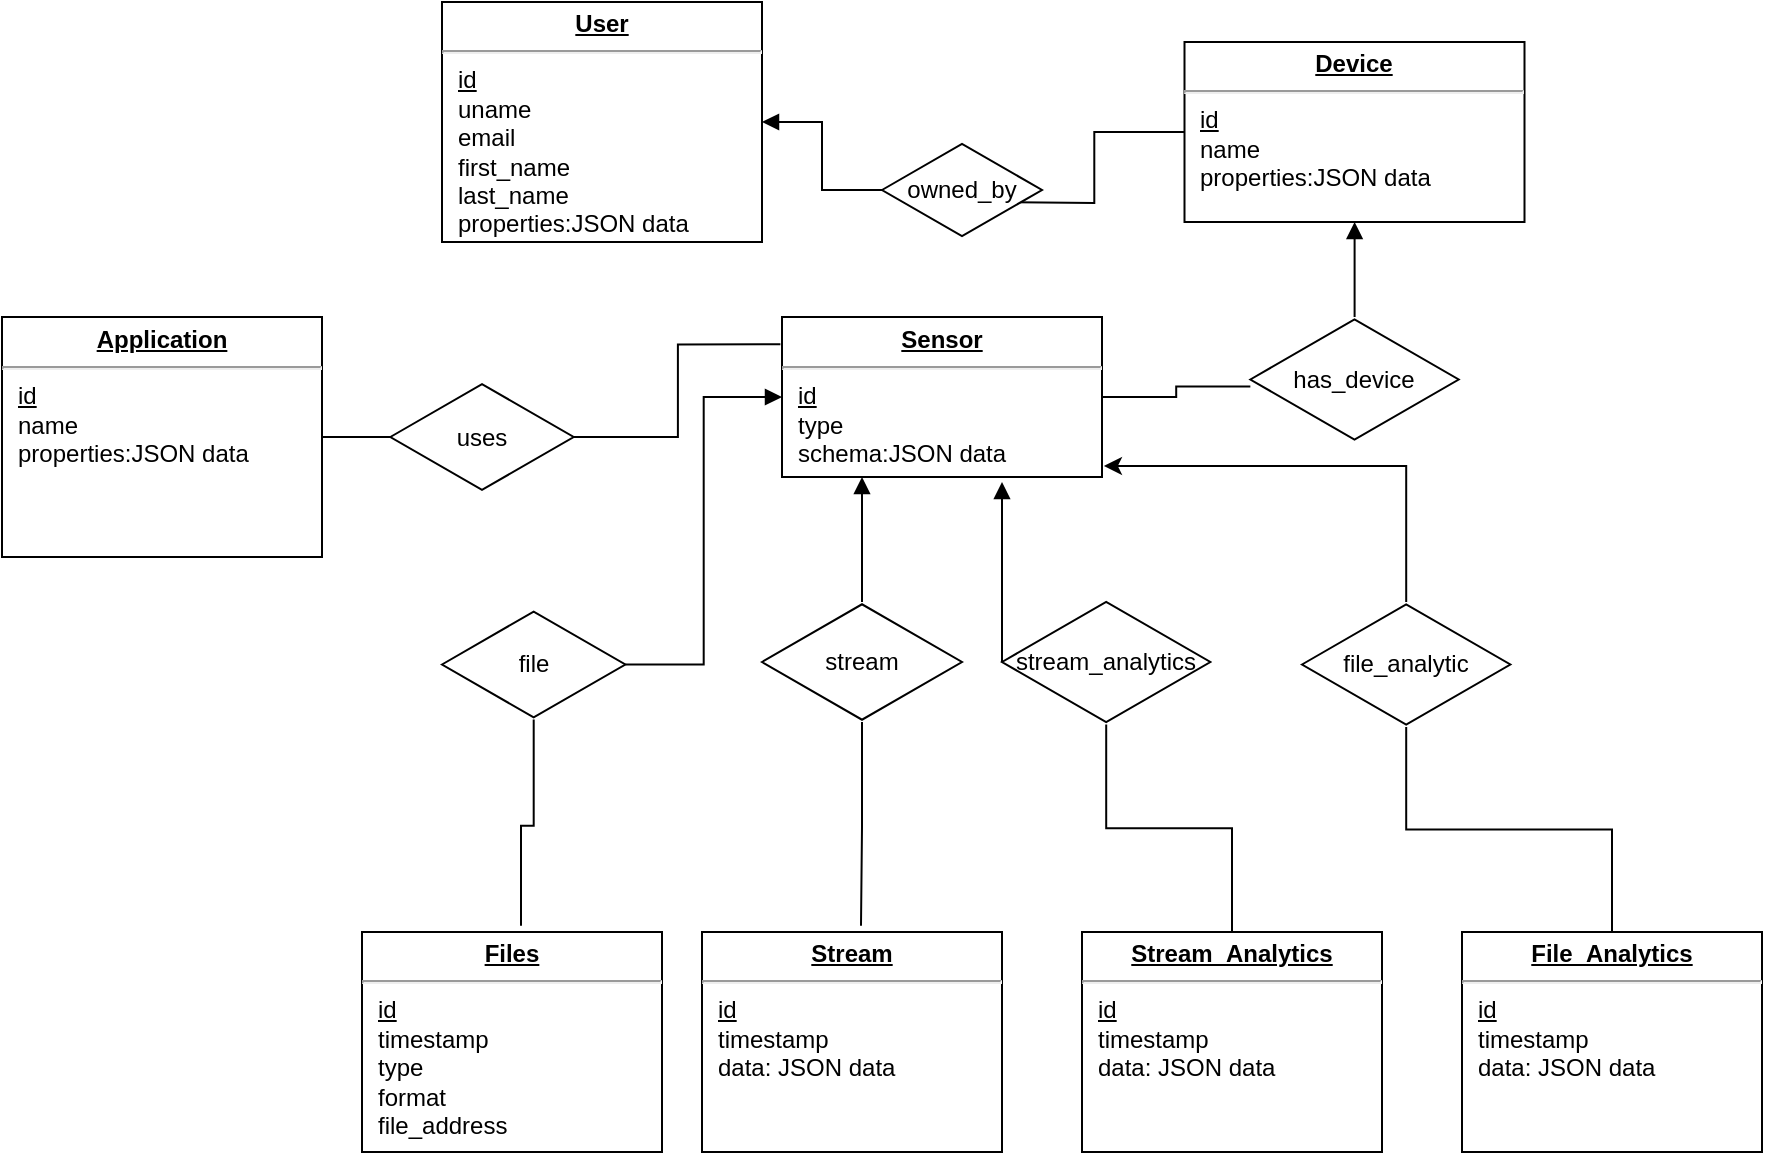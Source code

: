 <mxfile version="14.5.1" type="device"><diagram name="Page-1" id="efa7a0a1-bf9b-a30e-e6df-94a7791c09e9"><mxGraphModel dx="2459" dy="875" grid="1" gridSize="10" guides="1" tooltips="1" connect="1" arrows="1" fold="1" page="1" pageScale="1" pageWidth="826" pageHeight="1169" background="none" math="0" shadow="0"><root><mxCell id="0"/><mxCell id="1" parent="0"/><mxCell id="M8tdS-XvgOUyZJd7fwlx-116" value="&lt;p style=&quot;margin: 0px ; margin-top: 4px ; text-align: center ; text-decoration: underline&quot;&gt;&lt;b&gt;User&lt;/b&gt;&lt;/p&gt;&lt;hr&gt;&lt;p style=&quot;margin: 0px ; margin-left: 8px&quot;&gt;&lt;u&gt;id&lt;/u&gt;&lt;/p&gt;&lt;p style=&quot;margin: 0px ; margin-left: 8px&quot;&gt;uname&lt;/p&gt;&lt;p style=&quot;margin: 0px ; margin-left: 8px&quot;&gt;email&lt;/p&gt;&lt;p style=&quot;margin: 0px ; margin-left: 8px&quot;&gt;first_name&lt;/p&gt;&lt;p style=&quot;margin: 0px ; margin-left: 8px&quot;&gt;last_name&lt;/p&gt;&lt;p style=&quot;margin: 0px ; margin-left: 8px&quot;&gt;properties:JSON data&lt;br&gt;&lt;/p&gt;" style="verticalAlign=top;align=left;overflow=fill;fontSize=12;fontFamily=Helvetica;html=1;" parent="1" vertex="1"><mxGeometry x="120" y="120" width="160" height="120" as="geometry"/></mxCell><mxCell id="M8tdS-XvgOUyZJd7fwlx-118" style="edgeStyle=orthogonalEdgeStyle;rounded=0;orthogonalLoop=1;jettySize=auto;html=1;endArrow=none;endFill=0;" parent="1" source="M8tdS-XvgOUyZJd7fwlx-117" edge="1"><mxGeometry relative="1" as="geometry"><mxPoint x="400" y="220" as="targetPoint"/></mxGeometry></mxCell><mxCell id="M8tdS-XvgOUyZJd7fwlx-117" value="&lt;p style=&quot;margin: 0px ; margin-top: 4px ; text-align: center ; text-decoration: underline&quot;&gt;&lt;b&gt;Device&lt;/b&gt;&lt;/p&gt;&lt;hr&gt;&lt;p style=&quot;margin: 0px ; margin-left: 8px&quot;&gt;&lt;u&gt;id&lt;/u&gt;&lt;/p&gt;&lt;p style=&quot;margin: 0px ; margin-left: 8px&quot;&gt;name&lt;/p&gt;&lt;p style=&quot;margin: 0px ; margin-left: 8px&quot;&gt;properties:JSON data&lt;br&gt;&lt;/p&gt;" style="verticalAlign=top;align=left;overflow=fill;fontSize=12;fontFamily=Helvetica;html=1;" parent="1" vertex="1"><mxGeometry x="491.25" y="140" width="170" height="90" as="geometry"/></mxCell><mxCell id="M8tdS-XvgOUyZJd7fwlx-120" style="edgeStyle=orthogonalEdgeStyle;rounded=0;orthogonalLoop=1;jettySize=auto;html=1;entryX=1;entryY=0.5;entryDx=0;entryDy=0;endArrow=block;endFill=1;" parent="1" source="M8tdS-XvgOUyZJd7fwlx-119" target="M8tdS-XvgOUyZJd7fwlx-116" edge="1"><mxGeometry relative="1" as="geometry"/></mxCell><mxCell id="M8tdS-XvgOUyZJd7fwlx-119" value="owned_by" style="html=1;whiteSpace=wrap;aspect=fixed;shape=isoRectangle;" parent="1" vertex="1"><mxGeometry x="340" y="190" width="80" height="48" as="geometry"/></mxCell><mxCell id="M8tdS-XvgOUyZJd7fwlx-126" style="edgeStyle=orthogonalEdgeStyle;rounded=0;orthogonalLoop=1;jettySize=auto;html=1;exitX=1;exitY=0.5;exitDx=0;exitDy=0;entryX=0;entryY=0.556;entryDx=0;entryDy=0;entryPerimeter=0;endArrow=none;endFill=0;" parent="1" source="M8tdS-XvgOUyZJd7fwlx-123" target="M8tdS-XvgOUyZJd7fwlx-125" edge="1"><mxGeometry relative="1" as="geometry"/></mxCell><mxCell id="M8tdS-XvgOUyZJd7fwlx-123" value="&lt;p style=&quot;margin: 0px ; margin-top: 4px ; text-align: center ; text-decoration: underline&quot;&gt;&lt;b&gt;Sensor&lt;/b&gt;&lt;/p&gt;&lt;hr&gt;&lt;p style=&quot;margin: 0px ; margin-left: 8px&quot;&gt;&lt;u&gt;id&lt;/u&gt;&lt;/p&gt;&lt;p style=&quot;margin: 0px ; margin-left: 8px&quot;&gt;type&lt;/p&gt;&lt;p style=&quot;margin: 0px ; margin-left: 8px&quot;&gt;schema:JSON data&lt;/p&gt;&lt;p style=&quot;margin: 0px ; margin-left: 8px&quot;&gt;&lt;br&gt;&lt;/p&gt;" style="verticalAlign=top;align=left;overflow=fill;fontSize=12;fontFamily=Helvetica;html=1;" parent="1" vertex="1"><mxGeometry x="290" y="277.5" width="160" height="80" as="geometry"/></mxCell><mxCell id="M8tdS-XvgOUyZJd7fwlx-127" style="edgeStyle=orthogonalEdgeStyle;rounded=0;orthogonalLoop=1;jettySize=auto;html=1;endArrow=block;endFill=1;" parent="1" source="M8tdS-XvgOUyZJd7fwlx-125" target="M8tdS-XvgOUyZJd7fwlx-117" edge="1"><mxGeometry relative="1" as="geometry"/></mxCell><mxCell id="M8tdS-XvgOUyZJd7fwlx-125" value="has_device" style="html=1;whiteSpace=wrap;aspect=fixed;shape=isoRectangle;" parent="1" vertex="1"><mxGeometry x="524.17" y="277.5" width="104.17" height="62.5" as="geometry"/></mxCell><mxCell id="M8tdS-XvgOUyZJd7fwlx-128" value="&lt;p style=&quot;margin: 0px ; margin-top: 4px ; text-align: center ; text-decoration: underline&quot;&gt;&lt;b&gt;Files&lt;/b&gt;&lt;/p&gt;&lt;hr&gt;&lt;p style=&quot;margin: 0px ; margin-left: 8px&quot;&gt;&lt;u&gt;id&lt;/u&gt;&lt;/p&gt;&lt;p style=&quot;margin: 0px ; margin-left: 8px&quot;&gt;timestamp&lt;/p&gt;&lt;p style=&quot;margin: 0px ; margin-left: 8px&quot;&gt;type&lt;/p&gt;&lt;p style=&quot;margin: 0px ; margin-left: 8px&quot;&gt;format&lt;/p&gt;&lt;p style=&quot;margin: 0px ; margin-left: 8px&quot;&gt;file_address&lt;/p&gt;" style="verticalAlign=top;align=left;overflow=fill;fontSize=12;fontFamily=Helvetica;html=1;" parent="1" vertex="1"><mxGeometry x="80" y="585" width="150" height="110" as="geometry"/></mxCell><mxCell id="M8tdS-XvgOUyZJd7fwlx-132" style="edgeStyle=orthogonalEdgeStyle;rounded=0;orthogonalLoop=1;jettySize=auto;html=1;entryX=0.53;entryY=-0.028;entryDx=0;entryDy=0;entryPerimeter=0;endArrow=none;endFill=0;" parent="1" source="M8tdS-XvgOUyZJd7fwlx-130" target="M8tdS-XvgOUyZJd7fwlx-128" edge="1"><mxGeometry relative="1" as="geometry"/></mxCell><mxCell id="M8tdS-XvgOUyZJd7fwlx-133" style="edgeStyle=orthogonalEdgeStyle;rounded=0;orthogonalLoop=1;jettySize=auto;html=1;entryX=0;entryY=0.5;entryDx=0;entryDy=0;endArrow=block;endFill=1;" parent="1" source="M8tdS-XvgOUyZJd7fwlx-130" target="M8tdS-XvgOUyZJd7fwlx-123" edge="1"><mxGeometry relative="1" as="geometry"/></mxCell><mxCell id="M8tdS-XvgOUyZJd7fwlx-130" value="file" style="html=1;whiteSpace=wrap;aspect=fixed;shape=isoRectangle;" parent="1" vertex="1"><mxGeometry x="120.0" y="423.75" width="91.67" height="55" as="geometry"/></mxCell><mxCell id="M8tdS-XvgOUyZJd7fwlx-134" value="&lt;p style=&quot;margin: 0px ; margin-top: 4px ; text-align: center ; text-decoration: underline&quot;&gt;&lt;b&gt;Stream&lt;/b&gt;&lt;/p&gt;&lt;hr&gt;&lt;p style=&quot;margin: 0px ; margin-left: 8px&quot;&gt;&lt;u&gt;id&lt;/u&gt;&lt;/p&gt;&lt;p style=&quot;margin: 0px ; margin-left: 8px&quot;&gt;timestamp&lt;/p&gt;&lt;p style=&quot;margin: 0px ; margin-left: 8px&quot;&gt;data: JSON data&lt;/p&gt;" style="verticalAlign=top;align=left;overflow=fill;fontSize=12;fontFamily=Helvetica;html=1;" parent="1" vertex="1"><mxGeometry x="250" y="585" width="150" height="110" as="geometry"/></mxCell><mxCell id="M8tdS-XvgOUyZJd7fwlx-135" style="edgeStyle=orthogonalEdgeStyle;rounded=0;orthogonalLoop=1;jettySize=auto;html=1;entryX=0.53;entryY=-0.028;entryDx=0;entryDy=0;entryPerimeter=0;endArrow=none;endFill=0;" parent="1" source="M8tdS-XvgOUyZJd7fwlx-137" target="M8tdS-XvgOUyZJd7fwlx-134" edge="1"><mxGeometry relative="1" as="geometry"/></mxCell><mxCell id="M8tdS-XvgOUyZJd7fwlx-138" style="edgeStyle=orthogonalEdgeStyle;rounded=0;orthogonalLoop=1;jettySize=auto;html=1;endArrow=block;endFill=1;" parent="1" source="M8tdS-XvgOUyZJd7fwlx-137" edge="1"><mxGeometry relative="1" as="geometry"><mxPoint x="330" y="357.5" as="targetPoint"/></mxGeometry></mxCell><mxCell id="M8tdS-XvgOUyZJd7fwlx-137" value="stream" style="html=1;whiteSpace=wrap;aspect=fixed;shape=isoRectangle;" parent="1" vertex="1"><mxGeometry x="280" y="420" width="100" height="60" as="geometry"/></mxCell><mxCell id="M8tdS-XvgOUyZJd7fwlx-139" value="&lt;p style=&quot;margin: 0px ; margin-top: 4px ; text-align: center ; text-decoration: underline&quot;&gt;&lt;b&gt;Stream_Analytics&lt;/b&gt;&lt;/p&gt;&lt;hr&gt;&lt;p style=&quot;margin: 0px ; margin-left: 8px&quot;&gt;&lt;u&gt;id&lt;/u&gt;&lt;/p&gt;&lt;p style=&quot;margin: 0px ; margin-left: 8px&quot;&gt;timestamp&lt;/p&gt;&lt;p style=&quot;margin: 0px ; margin-left: 8px&quot;&gt;data: JSON data&lt;/p&gt;" style="verticalAlign=top;align=left;overflow=fill;fontSize=12;fontFamily=Helvetica;html=1;" parent="1" vertex="1"><mxGeometry x="440" y="585" width="150" height="110" as="geometry"/></mxCell><mxCell id="M8tdS-XvgOUyZJd7fwlx-141" style="edgeStyle=orthogonalEdgeStyle;rounded=0;orthogonalLoop=1;jettySize=auto;html=1;endArrow=none;endFill=0;" parent="1" source="M8tdS-XvgOUyZJd7fwlx-140" target="M8tdS-XvgOUyZJd7fwlx-139" edge="1"><mxGeometry relative="1" as="geometry"/></mxCell><mxCell id="M8tdS-XvgOUyZJd7fwlx-142" style="edgeStyle=orthogonalEdgeStyle;rounded=0;orthogonalLoop=1;jettySize=auto;html=1;endArrow=block;endFill=1;exitX=0;exitY=0.5;exitDx=0;exitDy=0;exitPerimeter=0;" parent="1" source="M8tdS-XvgOUyZJd7fwlx-140" edge="1"><mxGeometry relative="1" as="geometry"><mxPoint x="400" y="360" as="targetPoint"/><Array as="points"><mxPoint x="400" y="441"/><mxPoint x="400" y="360"/></Array></mxGeometry></mxCell><mxCell id="M8tdS-XvgOUyZJd7fwlx-140" value="stream_analytics" style="html=1;whiteSpace=wrap;aspect=fixed;shape=isoRectangle;" parent="1" vertex="1"><mxGeometry x="400" y="418.75" width="104.17" height="62.5" as="geometry"/></mxCell><mxCell id="E84xg8R2GdI30hxoSrsG-1" value="&lt;p style=&quot;margin: 0px ; margin-top: 4px ; text-align: center ; text-decoration: underline&quot;&gt;&lt;b&gt;File_Analytics&lt;/b&gt;&lt;/p&gt;&lt;hr&gt;&lt;p style=&quot;margin: 0px ; margin-left: 8px&quot;&gt;&lt;u&gt;id&lt;/u&gt;&lt;/p&gt;&lt;p style=&quot;margin: 0px ; margin-left: 8px&quot;&gt;timestamp&lt;/p&gt;&lt;p style=&quot;margin: 0px ; margin-left: 8px&quot;&gt;data: JSON data&lt;/p&gt;" style="verticalAlign=top;align=left;overflow=fill;fontSize=12;fontFamily=Helvetica;html=1;" parent="1" vertex="1"><mxGeometry x="630" y="585" width="150" height="110" as="geometry"/></mxCell><mxCell id="E84xg8R2GdI30hxoSrsG-2" style="edgeStyle=orthogonalEdgeStyle;rounded=0;orthogonalLoop=1;jettySize=auto;html=1;endArrow=none;endFill=0;" parent="1" source="E84xg8R2GdI30hxoSrsG-3" target="E84xg8R2GdI30hxoSrsG-1" edge="1"><mxGeometry relative="1" as="geometry"/></mxCell><mxCell id="E84xg8R2GdI30hxoSrsG-4" style="edgeStyle=orthogonalEdgeStyle;rounded=0;orthogonalLoop=1;jettySize=auto;html=1;entryX=1.006;entryY=0.931;entryDx=0;entryDy=0;entryPerimeter=0;" parent="1" source="E84xg8R2GdI30hxoSrsG-3" target="M8tdS-XvgOUyZJd7fwlx-123" edge="1"><mxGeometry relative="1" as="geometry"><mxPoint x="602" y="350" as="targetPoint"/><Array as="points"><mxPoint x="602" y="352"/></Array></mxGeometry></mxCell><mxCell id="E84xg8R2GdI30hxoSrsG-3" value="file_analytic" style="html=1;whiteSpace=wrap;aspect=fixed;shape=isoRectangle;" parent="1" vertex="1"><mxGeometry x="550" y="420" width="104.17" height="62.5" as="geometry"/></mxCell><mxCell id="xRtN98x-F3-ZedjYhYx7-2" style="edgeStyle=orthogonalEdgeStyle;rounded=0;orthogonalLoop=1;jettySize=auto;html=1;endArrow=none;endFill=0;" edge="1" parent="1" source="xRtN98x-F3-ZedjYhYx7-1" target="xRtN98x-F3-ZedjYhYx7-4"><mxGeometry relative="1" as="geometry"><mxPoint x="90" y="290" as="targetPoint"/></mxGeometry></mxCell><mxCell id="xRtN98x-F3-ZedjYhYx7-1" value="&lt;p style=&quot;margin: 0px ; margin-top: 4px ; text-align: center ; text-decoration: underline&quot;&gt;&lt;b&gt;Application&lt;/b&gt;&lt;/p&gt;&lt;hr&gt;&lt;p style=&quot;margin: 0px ; margin-left: 8px&quot;&gt;&lt;u&gt;id&lt;/u&gt;&lt;/p&gt;&lt;p style=&quot;margin: 0px ; margin-left: 8px&quot;&gt;name&lt;/p&gt;&lt;p style=&quot;margin: 0px ; margin-left: 8px&quot;&gt;properties:JSON data&lt;br&gt;&lt;/p&gt;" style="verticalAlign=top;align=left;overflow=fill;fontSize=12;fontFamily=Helvetica;html=1;" vertex="1" parent="1"><mxGeometry x="-100" y="277.5" width="160" height="120" as="geometry"/></mxCell><mxCell id="xRtN98x-F3-ZedjYhYx7-5" style="edgeStyle=orthogonalEdgeStyle;rounded=0;orthogonalLoop=1;jettySize=auto;html=1;entryX=-0.005;entryY=0.171;entryDx=0;entryDy=0;entryPerimeter=0;endArrow=none;endFill=0;" edge="1" parent="1" source="xRtN98x-F3-ZedjYhYx7-4" target="M8tdS-XvgOUyZJd7fwlx-123"><mxGeometry relative="1" as="geometry"/></mxCell><mxCell id="xRtN98x-F3-ZedjYhYx7-4" value="uses" style="html=1;whiteSpace=wrap;aspect=fixed;shape=isoRectangle;" vertex="1" parent="1"><mxGeometry x="94.17" y="310" width="91.67" height="55" as="geometry"/></mxCell></root></mxGraphModel></diagram></mxfile>